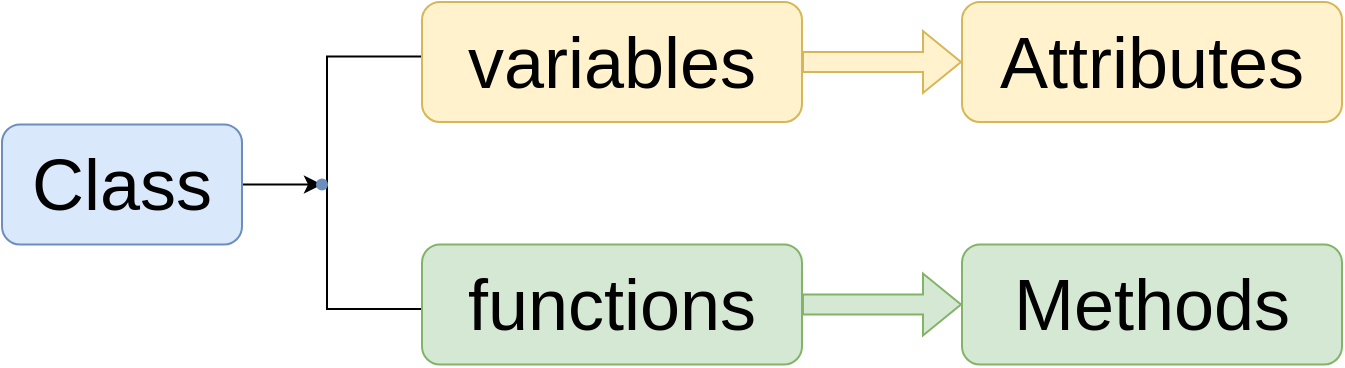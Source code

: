 <mxfile version="20.2.3" type="device"><diagram name="Page-1" id="19d8dcba-68ad-dc05-1034-9cf7b2a963f6"><mxGraphModel dx="1102" dy="674" grid="1" gridSize="10" guides="1" tooltips="1" connect="1" arrows="1" fold="1" page="1" pageScale="1" pageWidth="1100" pageHeight="850" background="none" math="0" shadow="0"><root><mxCell id="0"/><mxCell id="1" parent="0"/><mxCell id="lkBAGk8Nt6gwzZCjHb_z-4" value="" style="shape=partialRectangle;whiteSpace=wrap;html=1;bottom=1;right=1;left=1;top=0;fillColor=none;routingCenterX=-0.5;rotation=90;" parent="1" vertex="1"><mxGeometry x="393.13" y="376.63" width="126.25" height="47.5" as="geometry"/></mxCell><mxCell id="lkBAGk8Nt6gwzZCjHb_z-15" value="" style="edgeStyle=orthogonalEdgeStyle;rounded=0;orthogonalLoop=1;jettySize=auto;html=1;" parent="1" source="lkBAGk8Nt6gwzZCjHb_z-7" target="lkBAGk8Nt6gwzZCjHb_z-14" edge="1"><mxGeometry relative="1" as="geometry"/></mxCell><mxCell id="lkBAGk8Nt6gwzZCjHb_z-7" value="&lt;font style=&quot;font-size: 36px&quot;&gt;Class&lt;/font&gt;" style="rounded=1;whiteSpace=wrap;html=1;fillColor=#dae8fc;strokeColor=#6c8ebf;" parent="1" vertex="1"><mxGeometry x="270" y="371.25" width="120" height="60" as="geometry"/></mxCell><mxCell id="lkBAGk8Nt6gwzZCjHb_z-9" value="&lt;font style=&quot;font-size: 36px&quot;&gt;variables&lt;/font&gt;" style="rounded=1;whiteSpace=wrap;html=1;fillColor=#fff2cc;strokeColor=#d6b656;" parent="1" vertex="1"><mxGeometry x="480" y="310" width="190" height="60" as="geometry"/></mxCell><mxCell id="lkBAGk8Nt6gwzZCjHb_z-12" value="&lt;span style=&quot;font-size: 36px;&quot;&gt;functions&lt;/span&gt;" style="rounded=1;whiteSpace=wrap;html=1;fillColor=#d5e8d4;strokeColor=#82b366;" parent="1" vertex="1"><mxGeometry x="480" y="431.25" width="190" height="60" as="geometry"/></mxCell><mxCell id="lkBAGk8Nt6gwzZCjHb_z-14" value="" style="shape=waypoint;size=6;pointerEvents=1;points=[];fillColor=#dae8fc;resizable=0;rotatable=0;perimeter=centerPerimeter;snapToPoint=1;rounded=1;strokeColor=#6c8ebf;" parent="1" vertex="1"><mxGeometry x="410" y="381.25" width="40" height="40" as="geometry"/></mxCell><mxCell id="dB4ndsNhZfA3w2qLaj-s-1" value="&lt;font style=&quot;font-size: 36px&quot;&gt;Attributes&lt;/font&gt;" style="rounded=1;whiteSpace=wrap;html=1;fillColor=#fff2cc;strokeColor=#d6b656;" vertex="1" parent="1"><mxGeometry x="750" y="310" width="190" height="60" as="geometry"/></mxCell><mxCell id="dB4ndsNhZfA3w2qLaj-s-5" value="&lt;font style=&quot;font-size: 36px&quot;&gt;Methods&lt;/font&gt;" style="rounded=1;whiteSpace=wrap;html=1;fillColor=#d5e8d4;strokeColor=#82b366;" vertex="1" parent="1"><mxGeometry x="750" y="431.25" width="190" height="60" as="geometry"/></mxCell><mxCell id="dB4ndsNhZfA3w2qLaj-s-6" value="" style="shape=flexArrow;endArrow=classic;startArrow=none;html=1;rounded=0;entryX=0;entryY=0.5;entryDx=0;entryDy=0;exitX=1;exitY=0.5;exitDx=0;exitDy=0;fillColor=#fff2cc;strokeColor=#d6b656;startFill=0;" edge="1" parent="1" source="lkBAGk8Nt6gwzZCjHb_z-9" target="dB4ndsNhZfA3w2qLaj-s-1"><mxGeometry width="100" height="100" relative="1" as="geometry"><mxPoint x="650" y="350" as="sourcePoint"/><mxPoint x="750" y="250" as="targetPoint"/></mxGeometry></mxCell><mxCell id="dB4ndsNhZfA3w2qLaj-s-7" value="" style="shape=flexArrow;endArrow=classic;startArrow=none;html=1;rounded=0;exitX=1;exitY=0.5;exitDx=0;exitDy=0;entryX=0;entryY=0.5;entryDx=0;entryDy=0;startFill=0;fillColor=#d5e8d4;strokeColor=#82b366;" edge="1" parent="1" source="lkBAGk8Nt6gwzZCjHb_z-12" target="dB4ndsNhZfA3w2qLaj-s-5"><mxGeometry width="100" height="100" relative="1" as="geometry"><mxPoint x="660" y="530" as="sourcePoint"/><mxPoint x="760" y="430" as="targetPoint"/></mxGeometry></mxCell></root></mxGraphModel></diagram></mxfile>